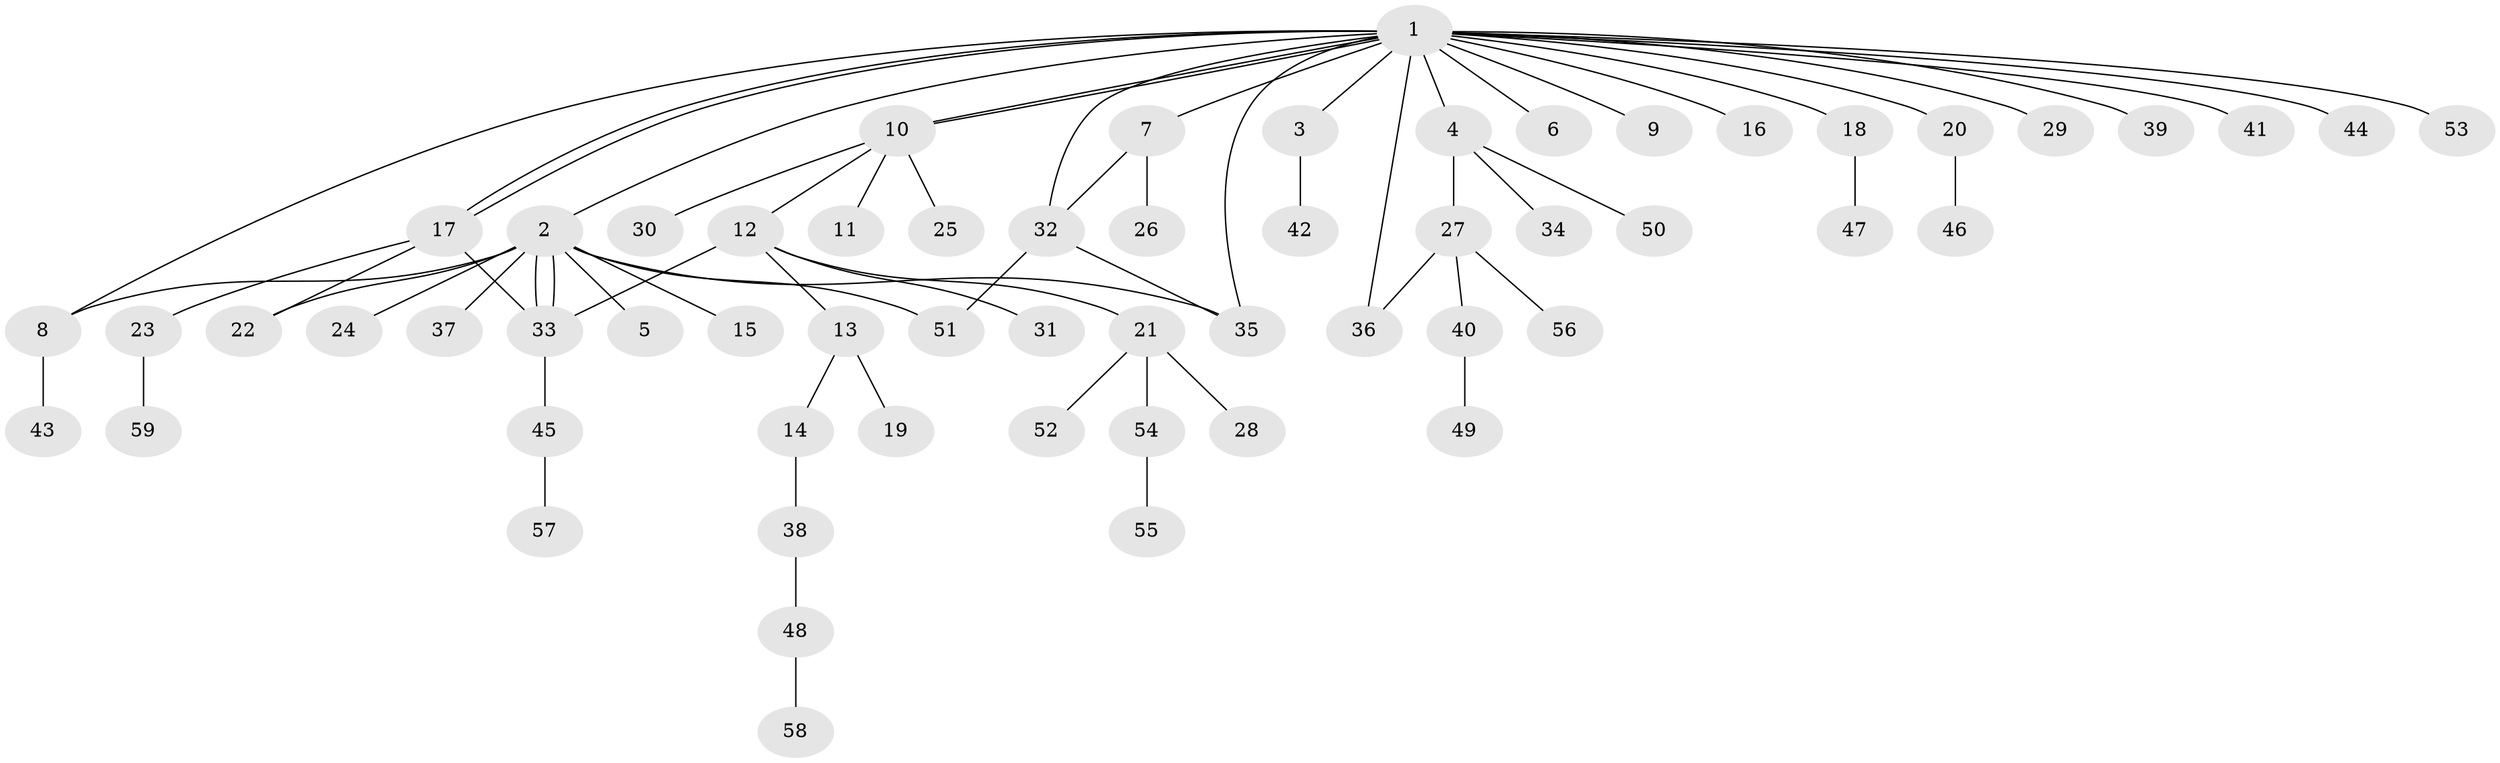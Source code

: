 // Generated by graph-tools (version 1.1) at 2025/48/03/09/25 04:48:16]
// undirected, 59 vertices, 70 edges
graph export_dot {
graph [start="1"]
  node [color=gray90,style=filled];
  1;
  2;
  3;
  4;
  5;
  6;
  7;
  8;
  9;
  10;
  11;
  12;
  13;
  14;
  15;
  16;
  17;
  18;
  19;
  20;
  21;
  22;
  23;
  24;
  25;
  26;
  27;
  28;
  29;
  30;
  31;
  32;
  33;
  34;
  35;
  36;
  37;
  38;
  39;
  40;
  41;
  42;
  43;
  44;
  45;
  46;
  47;
  48;
  49;
  50;
  51;
  52;
  53;
  54;
  55;
  56;
  57;
  58;
  59;
  1 -- 2;
  1 -- 3;
  1 -- 4;
  1 -- 6;
  1 -- 7;
  1 -- 8;
  1 -- 9;
  1 -- 10;
  1 -- 10;
  1 -- 16;
  1 -- 17;
  1 -- 17;
  1 -- 18;
  1 -- 20;
  1 -- 29;
  1 -- 32;
  1 -- 35;
  1 -- 36;
  1 -- 39;
  1 -- 41;
  1 -- 44;
  1 -- 53;
  2 -- 5;
  2 -- 8;
  2 -- 15;
  2 -- 22;
  2 -- 24;
  2 -- 33;
  2 -- 33;
  2 -- 35;
  2 -- 37;
  2 -- 51;
  3 -- 42;
  4 -- 27;
  4 -- 34;
  4 -- 50;
  7 -- 26;
  7 -- 32;
  8 -- 43;
  10 -- 11;
  10 -- 12;
  10 -- 25;
  10 -- 30;
  12 -- 13;
  12 -- 21;
  12 -- 31;
  12 -- 33;
  13 -- 14;
  13 -- 19;
  14 -- 38;
  17 -- 22;
  17 -- 23;
  17 -- 33;
  18 -- 47;
  20 -- 46;
  21 -- 28;
  21 -- 52;
  21 -- 54;
  23 -- 59;
  27 -- 36;
  27 -- 40;
  27 -- 56;
  32 -- 35;
  32 -- 51;
  33 -- 45;
  38 -- 48;
  40 -- 49;
  45 -- 57;
  48 -- 58;
  54 -- 55;
}
